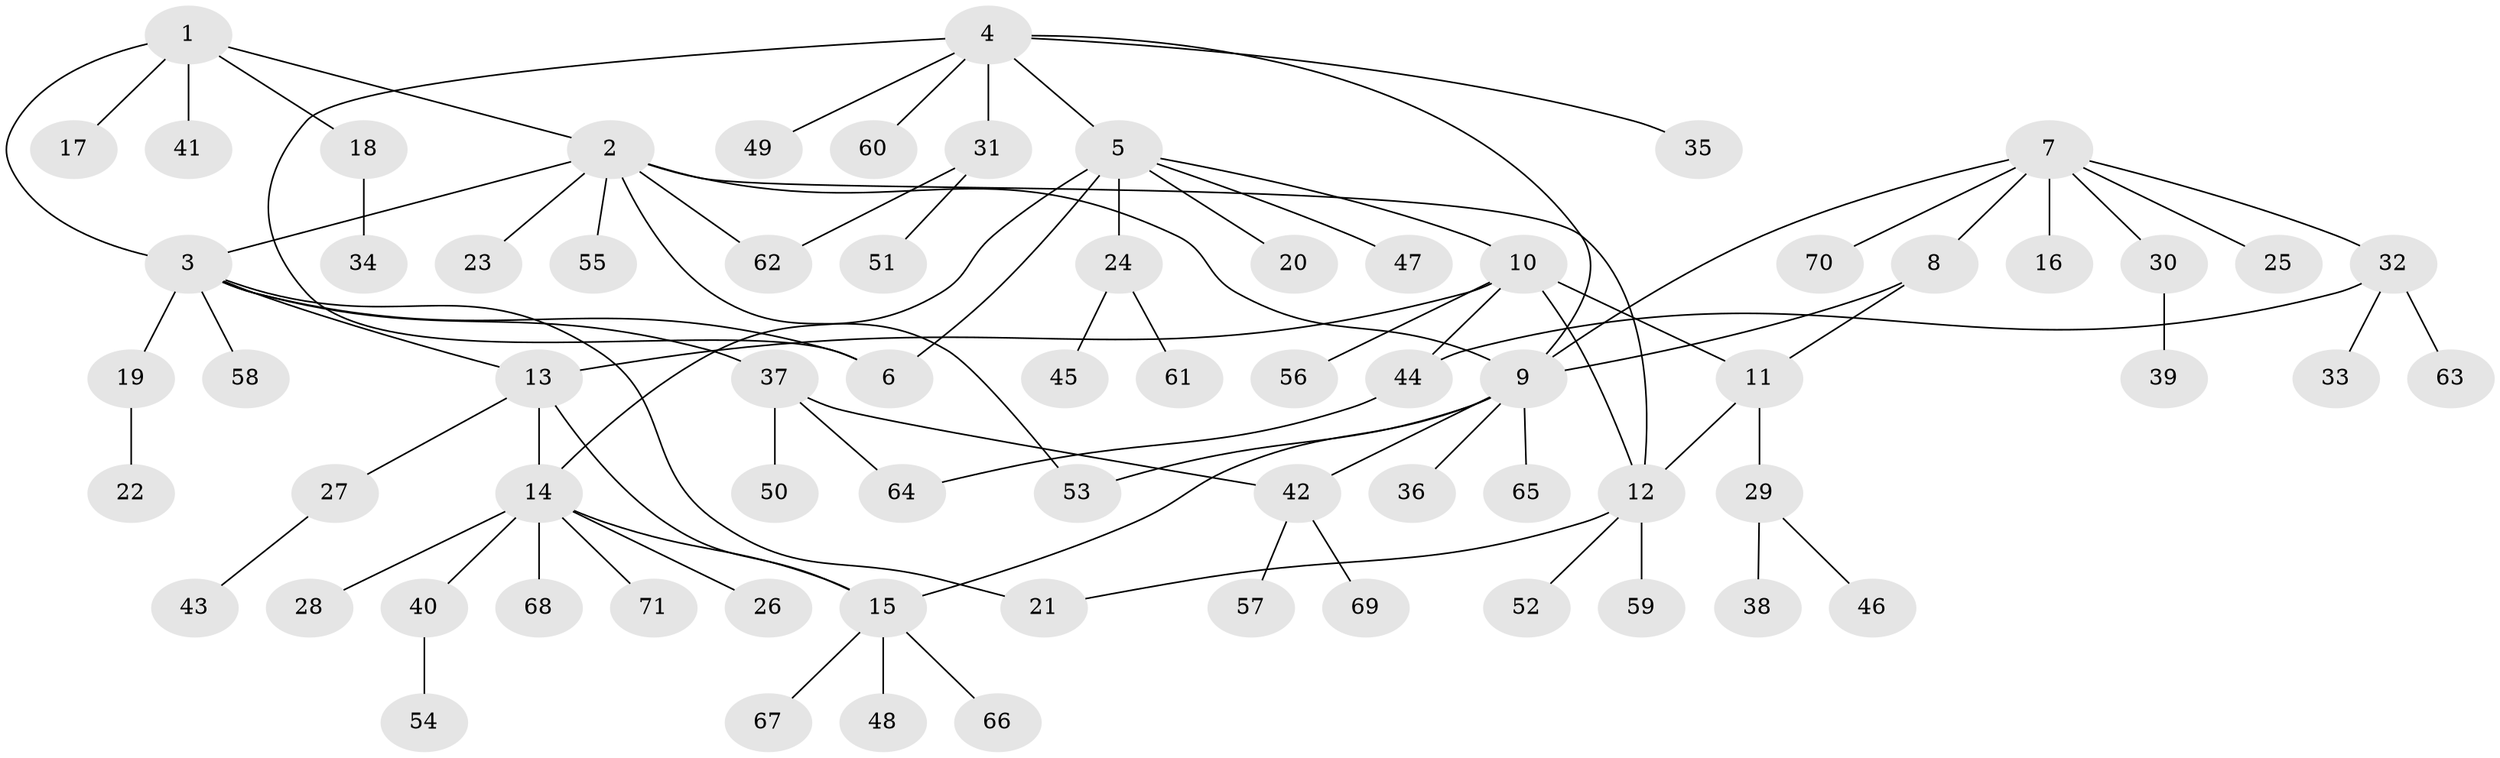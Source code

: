 // Generated by graph-tools (version 1.1) at 2025/26/03/09/25 03:26:35]
// undirected, 71 vertices, 87 edges
graph export_dot {
graph [start="1"]
  node [color=gray90,style=filled];
  1;
  2;
  3;
  4;
  5;
  6;
  7;
  8;
  9;
  10;
  11;
  12;
  13;
  14;
  15;
  16;
  17;
  18;
  19;
  20;
  21;
  22;
  23;
  24;
  25;
  26;
  27;
  28;
  29;
  30;
  31;
  32;
  33;
  34;
  35;
  36;
  37;
  38;
  39;
  40;
  41;
  42;
  43;
  44;
  45;
  46;
  47;
  48;
  49;
  50;
  51;
  52;
  53;
  54;
  55;
  56;
  57;
  58;
  59;
  60;
  61;
  62;
  63;
  64;
  65;
  66;
  67;
  68;
  69;
  70;
  71;
  1 -- 2;
  1 -- 3;
  1 -- 17;
  1 -- 18;
  1 -- 41;
  2 -- 3;
  2 -- 9;
  2 -- 12;
  2 -- 23;
  2 -- 53;
  2 -- 55;
  2 -- 62;
  3 -- 6;
  3 -- 13;
  3 -- 19;
  3 -- 21;
  3 -- 37;
  3 -- 58;
  4 -- 5;
  4 -- 6;
  4 -- 9;
  4 -- 31;
  4 -- 35;
  4 -- 49;
  4 -- 60;
  5 -- 6;
  5 -- 10;
  5 -- 14;
  5 -- 20;
  5 -- 24;
  5 -- 47;
  7 -- 8;
  7 -- 9;
  7 -- 16;
  7 -- 25;
  7 -- 30;
  7 -- 32;
  7 -- 70;
  8 -- 9;
  8 -- 11;
  9 -- 15;
  9 -- 36;
  9 -- 42;
  9 -- 53;
  9 -- 65;
  10 -- 11;
  10 -- 12;
  10 -- 13;
  10 -- 44;
  10 -- 56;
  11 -- 12;
  11 -- 29;
  12 -- 21;
  12 -- 52;
  12 -- 59;
  13 -- 14;
  13 -- 15;
  13 -- 27;
  14 -- 15;
  14 -- 26;
  14 -- 28;
  14 -- 40;
  14 -- 68;
  14 -- 71;
  15 -- 48;
  15 -- 66;
  15 -- 67;
  18 -- 34;
  19 -- 22;
  24 -- 45;
  24 -- 61;
  27 -- 43;
  29 -- 38;
  29 -- 46;
  30 -- 39;
  31 -- 51;
  31 -- 62;
  32 -- 33;
  32 -- 44;
  32 -- 63;
  37 -- 42;
  37 -- 50;
  37 -- 64;
  40 -- 54;
  42 -- 57;
  42 -- 69;
  44 -- 64;
}
